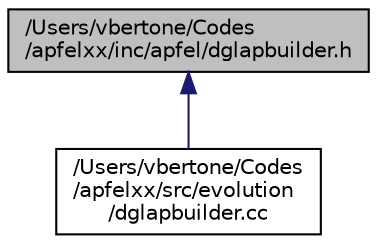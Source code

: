 digraph "/Users/vbertone/Codes/apfelxx/inc/apfel/dglapbuilder.h"
{
  edge [fontname="Helvetica",fontsize="10",labelfontname="Helvetica",labelfontsize="10"];
  node [fontname="Helvetica",fontsize="10",shape=record];
  Node25 [label="/Users/vbertone/Codes\l/apfelxx/inc/apfel/dglapbuilder.h",height=0.2,width=0.4,color="black", fillcolor="grey75", style="filled", fontcolor="black"];
  Node25 -> Node26 [dir="back",color="midnightblue",fontsize="10",style="solid",fontname="Helvetica"];
  Node26 [label="/Users/vbertone/Codes\l/apfelxx/src/evolution\l/dglapbuilder.cc",height=0.2,width=0.4,color="black", fillcolor="white", style="filled",URL="$a00020.html"];
}
